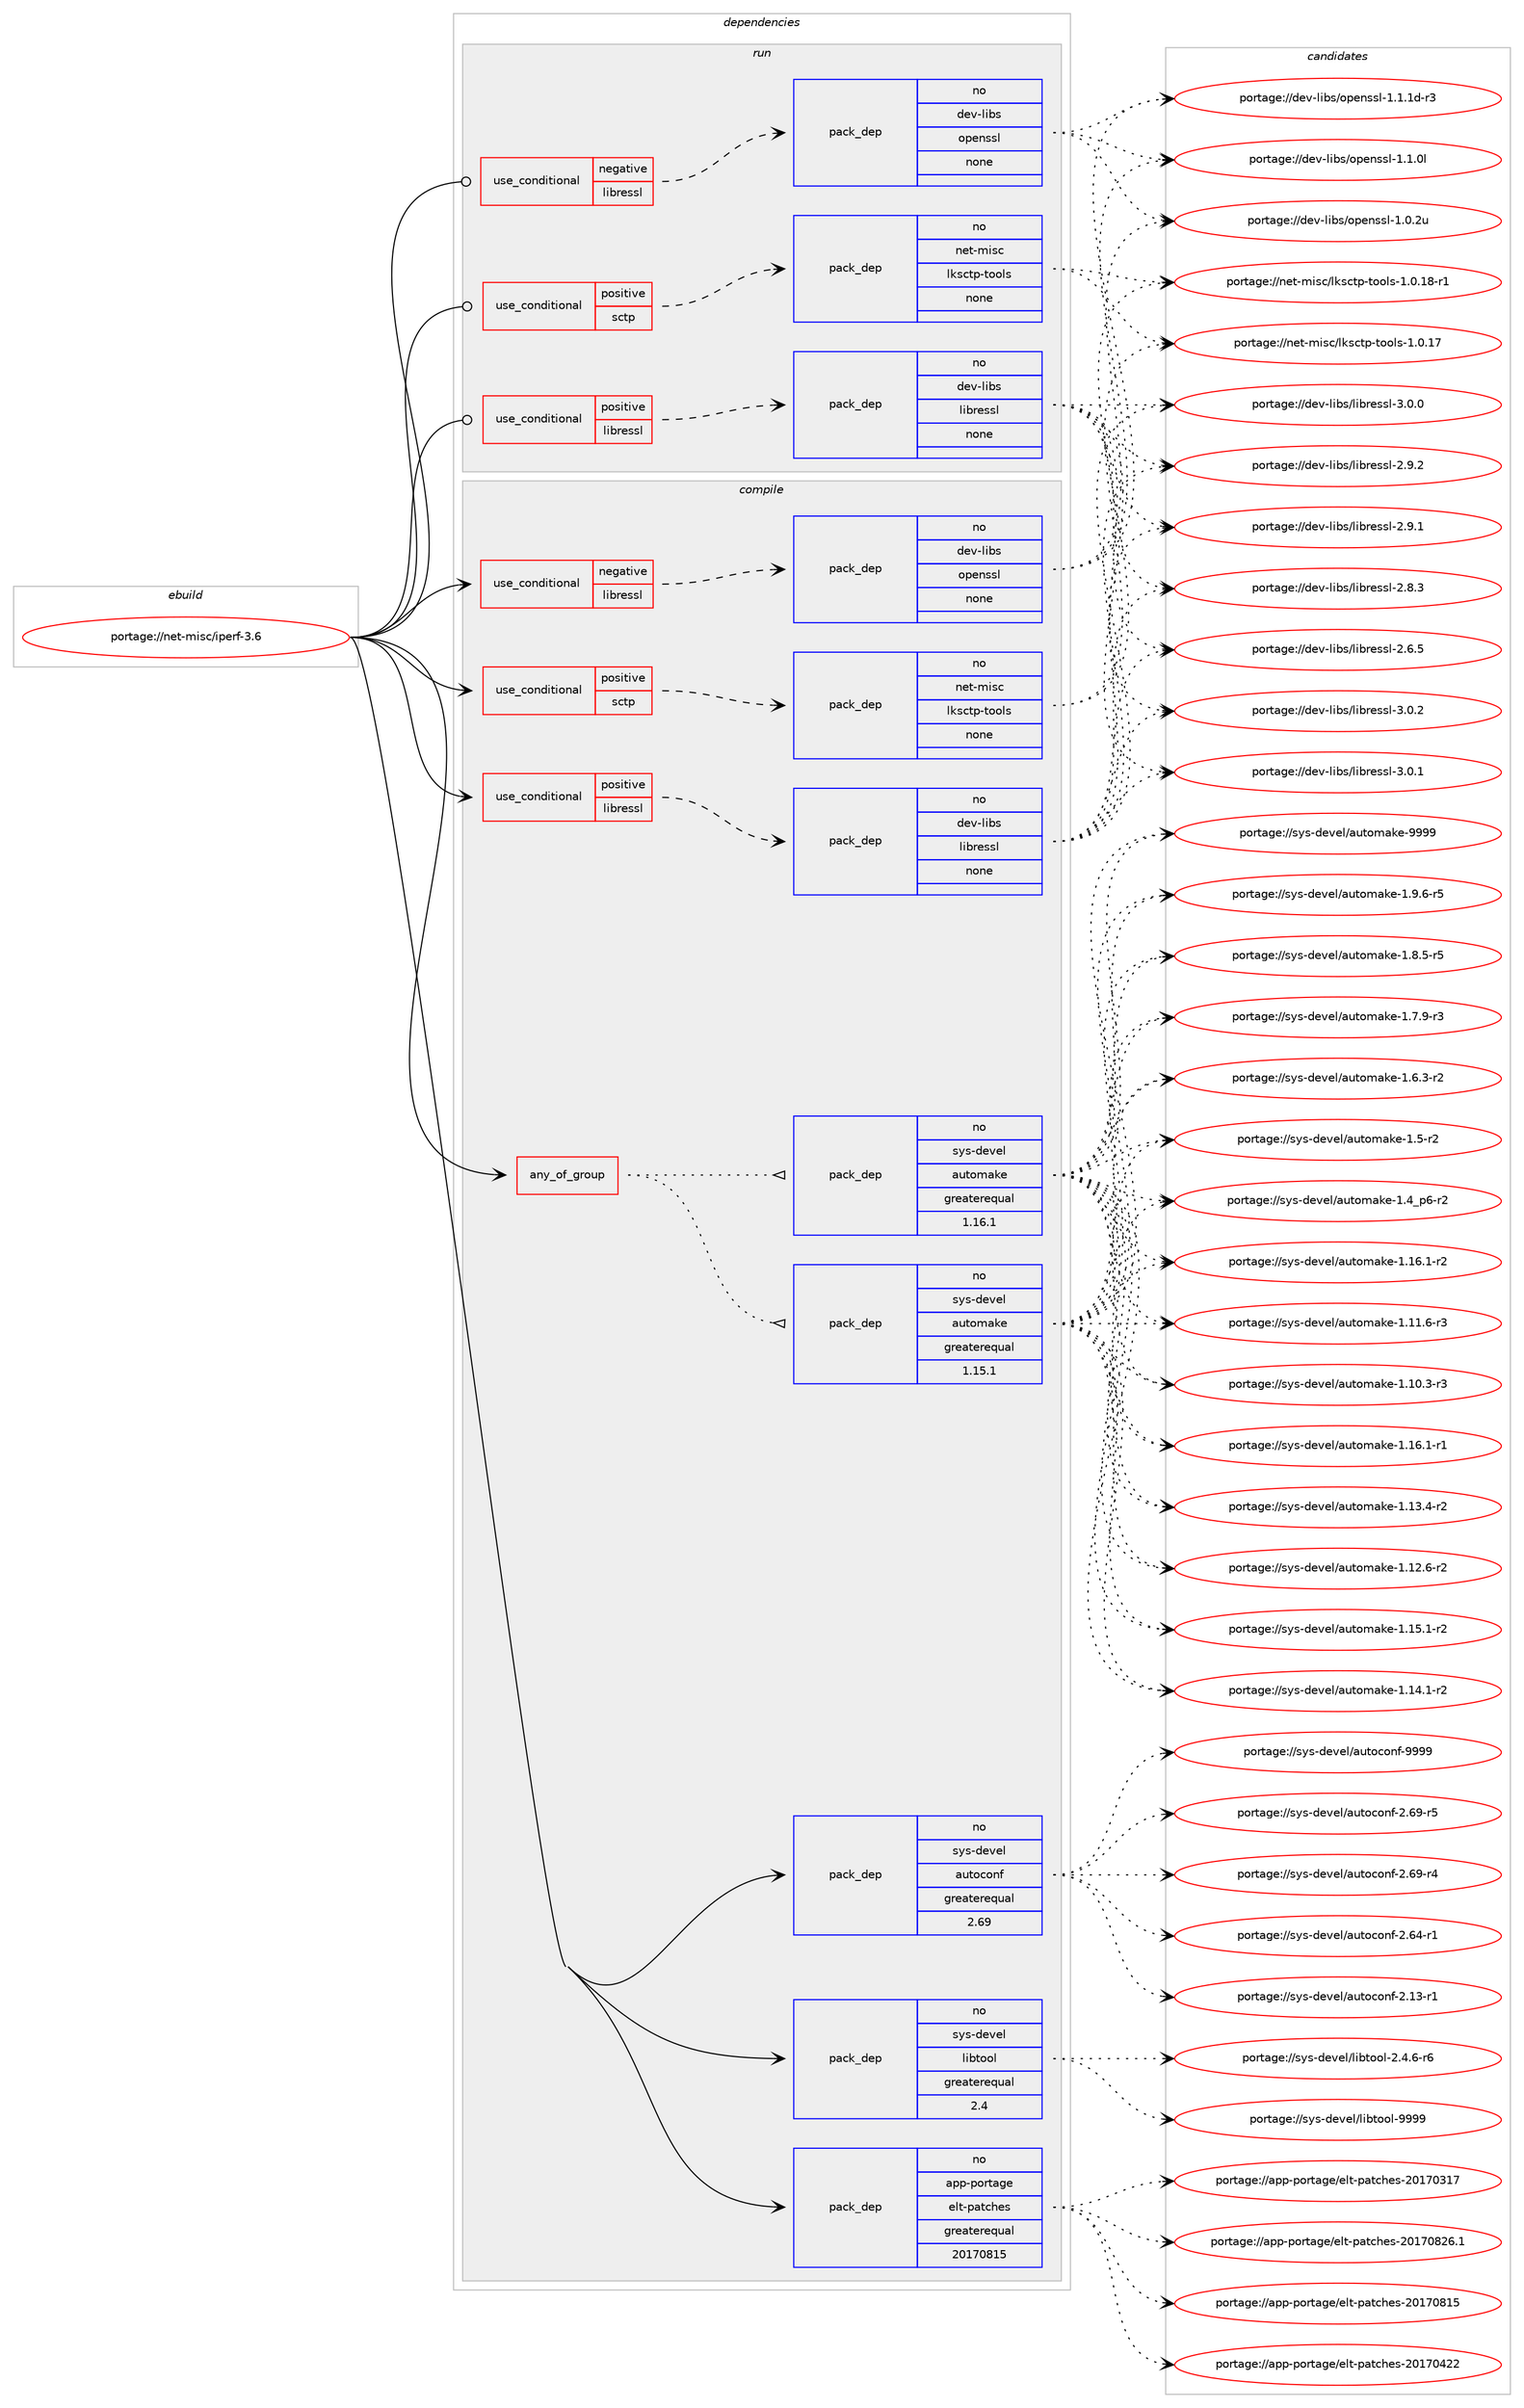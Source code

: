 digraph prolog {

# *************
# Graph options
# *************

newrank=true;
concentrate=true;
compound=true;
graph [rankdir=LR,fontname=Helvetica,fontsize=10,ranksep=1.5];#, ranksep=2.5, nodesep=0.2];
edge  [arrowhead=vee];
node  [fontname=Helvetica,fontsize=10];

# **********
# The ebuild
# **********

subgraph cluster_leftcol {
color=gray;
rank=same;
label=<<i>ebuild</i>>;
id [label="portage://net-misc/iperf-3.6", color=red, width=4, href="../net-misc/iperf-3.6.svg"];
}

# ****************
# The dependencies
# ****************

subgraph cluster_midcol {
color=gray;
label=<<i>dependencies</i>>;
subgraph cluster_compile {
fillcolor="#eeeeee";
style=filled;
label=<<i>compile</i>>;
subgraph any1363 {
dependency73221 [label=<<TABLE BORDER="0" CELLBORDER="1" CELLSPACING="0" CELLPADDING="4"><TR><TD CELLPADDING="10">any_of_group</TD></TR></TABLE>>, shape=none, color=red];subgraph pack57023 {
dependency73222 [label=<<TABLE BORDER="0" CELLBORDER="1" CELLSPACING="0" CELLPADDING="4" WIDTH="220"><TR><TD ROWSPAN="6" CELLPADDING="30">pack_dep</TD></TR><TR><TD WIDTH="110">no</TD></TR><TR><TD>sys-devel</TD></TR><TR><TD>automake</TD></TR><TR><TD>greaterequal</TD></TR><TR><TD>1.16.1</TD></TR></TABLE>>, shape=none, color=blue];
}
dependency73221:e -> dependency73222:w [weight=20,style="dotted",arrowhead="oinv"];
subgraph pack57024 {
dependency73223 [label=<<TABLE BORDER="0" CELLBORDER="1" CELLSPACING="0" CELLPADDING="4" WIDTH="220"><TR><TD ROWSPAN="6" CELLPADDING="30">pack_dep</TD></TR><TR><TD WIDTH="110">no</TD></TR><TR><TD>sys-devel</TD></TR><TR><TD>automake</TD></TR><TR><TD>greaterequal</TD></TR><TR><TD>1.15.1</TD></TR></TABLE>>, shape=none, color=blue];
}
dependency73221:e -> dependency73223:w [weight=20,style="dotted",arrowhead="oinv"];
}
id:e -> dependency73221:w [weight=20,style="solid",arrowhead="vee"];
subgraph cond14771 {
dependency73224 [label=<<TABLE BORDER="0" CELLBORDER="1" CELLSPACING="0" CELLPADDING="4"><TR><TD ROWSPAN="3" CELLPADDING="10">use_conditional</TD></TR><TR><TD>negative</TD></TR><TR><TD>libressl</TD></TR></TABLE>>, shape=none, color=red];
subgraph pack57025 {
dependency73225 [label=<<TABLE BORDER="0" CELLBORDER="1" CELLSPACING="0" CELLPADDING="4" WIDTH="220"><TR><TD ROWSPAN="6" CELLPADDING="30">pack_dep</TD></TR><TR><TD WIDTH="110">no</TD></TR><TR><TD>dev-libs</TD></TR><TR><TD>openssl</TD></TR><TR><TD>none</TD></TR><TR><TD></TD></TR></TABLE>>, shape=none, color=blue];
}
dependency73224:e -> dependency73225:w [weight=20,style="dashed",arrowhead="vee"];
}
id:e -> dependency73224:w [weight=20,style="solid",arrowhead="vee"];
subgraph cond14772 {
dependency73226 [label=<<TABLE BORDER="0" CELLBORDER="1" CELLSPACING="0" CELLPADDING="4"><TR><TD ROWSPAN="3" CELLPADDING="10">use_conditional</TD></TR><TR><TD>positive</TD></TR><TR><TD>libressl</TD></TR></TABLE>>, shape=none, color=red];
subgraph pack57026 {
dependency73227 [label=<<TABLE BORDER="0" CELLBORDER="1" CELLSPACING="0" CELLPADDING="4" WIDTH="220"><TR><TD ROWSPAN="6" CELLPADDING="30">pack_dep</TD></TR><TR><TD WIDTH="110">no</TD></TR><TR><TD>dev-libs</TD></TR><TR><TD>libressl</TD></TR><TR><TD>none</TD></TR><TR><TD></TD></TR></TABLE>>, shape=none, color=blue];
}
dependency73226:e -> dependency73227:w [weight=20,style="dashed",arrowhead="vee"];
}
id:e -> dependency73226:w [weight=20,style="solid",arrowhead="vee"];
subgraph cond14773 {
dependency73228 [label=<<TABLE BORDER="0" CELLBORDER="1" CELLSPACING="0" CELLPADDING="4"><TR><TD ROWSPAN="3" CELLPADDING="10">use_conditional</TD></TR><TR><TD>positive</TD></TR><TR><TD>sctp</TD></TR></TABLE>>, shape=none, color=red];
subgraph pack57027 {
dependency73229 [label=<<TABLE BORDER="0" CELLBORDER="1" CELLSPACING="0" CELLPADDING="4" WIDTH="220"><TR><TD ROWSPAN="6" CELLPADDING="30">pack_dep</TD></TR><TR><TD WIDTH="110">no</TD></TR><TR><TD>net-misc</TD></TR><TR><TD>lksctp-tools</TD></TR><TR><TD>none</TD></TR><TR><TD></TD></TR></TABLE>>, shape=none, color=blue];
}
dependency73228:e -> dependency73229:w [weight=20,style="dashed",arrowhead="vee"];
}
id:e -> dependency73228:w [weight=20,style="solid",arrowhead="vee"];
subgraph pack57028 {
dependency73230 [label=<<TABLE BORDER="0" CELLBORDER="1" CELLSPACING="0" CELLPADDING="4" WIDTH="220"><TR><TD ROWSPAN="6" CELLPADDING="30">pack_dep</TD></TR><TR><TD WIDTH="110">no</TD></TR><TR><TD>app-portage</TD></TR><TR><TD>elt-patches</TD></TR><TR><TD>greaterequal</TD></TR><TR><TD>20170815</TD></TR></TABLE>>, shape=none, color=blue];
}
id:e -> dependency73230:w [weight=20,style="solid",arrowhead="vee"];
subgraph pack57029 {
dependency73231 [label=<<TABLE BORDER="0" CELLBORDER="1" CELLSPACING="0" CELLPADDING="4" WIDTH="220"><TR><TD ROWSPAN="6" CELLPADDING="30">pack_dep</TD></TR><TR><TD WIDTH="110">no</TD></TR><TR><TD>sys-devel</TD></TR><TR><TD>autoconf</TD></TR><TR><TD>greaterequal</TD></TR><TR><TD>2.69</TD></TR></TABLE>>, shape=none, color=blue];
}
id:e -> dependency73231:w [weight=20,style="solid",arrowhead="vee"];
subgraph pack57030 {
dependency73232 [label=<<TABLE BORDER="0" CELLBORDER="1" CELLSPACING="0" CELLPADDING="4" WIDTH="220"><TR><TD ROWSPAN="6" CELLPADDING="30">pack_dep</TD></TR><TR><TD WIDTH="110">no</TD></TR><TR><TD>sys-devel</TD></TR><TR><TD>libtool</TD></TR><TR><TD>greaterequal</TD></TR><TR><TD>2.4</TD></TR></TABLE>>, shape=none, color=blue];
}
id:e -> dependency73232:w [weight=20,style="solid",arrowhead="vee"];
}
subgraph cluster_compileandrun {
fillcolor="#eeeeee";
style=filled;
label=<<i>compile and run</i>>;
}
subgraph cluster_run {
fillcolor="#eeeeee";
style=filled;
label=<<i>run</i>>;
subgraph cond14774 {
dependency73233 [label=<<TABLE BORDER="0" CELLBORDER="1" CELLSPACING="0" CELLPADDING="4"><TR><TD ROWSPAN="3" CELLPADDING="10">use_conditional</TD></TR><TR><TD>negative</TD></TR><TR><TD>libressl</TD></TR></TABLE>>, shape=none, color=red];
subgraph pack57031 {
dependency73234 [label=<<TABLE BORDER="0" CELLBORDER="1" CELLSPACING="0" CELLPADDING="4" WIDTH="220"><TR><TD ROWSPAN="6" CELLPADDING="30">pack_dep</TD></TR><TR><TD WIDTH="110">no</TD></TR><TR><TD>dev-libs</TD></TR><TR><TD>openssl</TD></TR><TR><TD>none</TD></TR><TR><TD></TD></TR></TABLE>>, shape=none, color=blue];
}
dependency73233:e -> dependency73234:w [weight=20,style="dashed",arrowhead="vee"];
}
id:e -> dependency73233:w [weight=20,style="solid",arrowhead="odot"];
subgraph cond14775 {
dependency73235 [label=<<TABLE BORDER="0" CELLBORDER="1" CELLSPACING="0" CELLPADDING="4"><TR><TD ROWSPAN="3" CELLPADDING="10">use_conditional</TD></TR><TR><TD>positive</TD></TR><TR><TD>libressl</TD></TR></TABLE>>, shape=none, color=red];
subgraph pack57032 {
dependency73236 [label=<<TABLE BORDER="0" CELLBORDER="1" CELLSPACING="0" CELLPADDING="4" WIDTH="220"><TR><TD ROWSPAN="6" CELLPADDING="30">pack_dep</TD></TR><TR><TD WIDTH="110">no</TD></TR><TR><TD>dev-libs</TD></TR><TR><TD>libressl</TD></TR><TR><TD>none</TD></TR><TR><TD></TD></TR></TABLE>>, shape=none, color=blue];
}
dependency73235:e -> dependency73236:w [weight=20,style="dashed",arrowhead="vee"];
}
id:e -> dependency73235:w [weight=20,style="solid",arrowhead="odot"];
subgraph cond14776 {
dependency73237 [label=<<TABLE BORDER="0" CELLBORDER="1" CELLSPACING="0" CELLPADDING="4"><TR><TD ROWSPAN="3" CELLPADDING="10">use_conditional</TD></TR><TR><TD>positive</TD></TR><TR><TD>sctp</TD></TR></TABLE>>, shape=none, color=red];
subgraph pack57033 {
dependency73238 [label=<<TABLE BORDER="0" CELLBORDER="1" CELLSPACING="0" CELLPADDING="4" WIDTH="220"><TR><TD ROWSPAN="6" CELLPADDING="30">pack_dep</TD></TR><TR><TD WIDTH="110">no</TD></TR><TR><TD>net-misc</TD></TR><TR><TD>lksctp-tools</TD></TR><TR><TD>none</TD></TR><TR><TD></TD></TR></TABLE>>, shape=none, color=blue];
}
dependency73237:e -> dependency73238:w [weight=20,style="dashed",arrowhead="vee"];
}
id:e -> dependency73237:w [weight=20,style="solid",arrowhead="odot"];
}
}

# **************
# The candidates
# **************

subgraph cluster_choices {
rank=same;
color=gray;
label=<<i>candidates</i>>;

subgraph choice57023 {
color=black;
nodesep=1;
choice115121115451001011181011084797117116111109971071014557575757 [label="portage://sys-devel/automake-9999", color=red, width=4,href="../sys-devel/automake-9999.svg"];
choice115121115451001011181011084797117116111109971071014549465746544511453 [label="portage://sys-devel/automake-1.9.6-r5", color=red, width=4,href="../sys-devel/automake-1.9.6-r5.svg"];
choice115121115451001011181011084797117116111109971071014549465646534511453 [label="portage://sys-devel/automake-1.8.5-r5", color=red, width=4,href="../sys-devel/automake-1.8.5-r5.svg"];
choice115121115451001011181011084797117116111109971071014549465546574511451 [label="portage://sys-devel/automake-1.7.9-r3", color=red, width=4,href="../sys-devel/automake-1.7.9-r3.svg"];
choice115121115451001011181011084797117116111109971071014549465446514511450 [label="portage://sys-devel/automake-1.6.3-r2", color=red, width=4,href="../sys-devel/automake-1.6.3-r2.svg"];
choice11512111545100101118101108479711711611110997107101454946534511450 [label="portage://sys-devel/automake-1.5-r2", color=red, width=4,href="../sys-devel/automake-1.5-r2.svg"];
choice115121115451001011181011084797117116111109971071014549465295112544511450 [label="portage://sys-devel/automake-1.4_p6-r2", color=red, width=4,href="../sys-devel/automake-1.4_p6-r2.svg"];
choice11512111545100101118101108479711711611110997107101454946495446494511450 [label="portage://sys-devel/automake-1.16.1-r2", color=red, width=4,href="../sys-devel/automake-1.16.1-r2.svg"];
choice11512111545100101118101108479711711611110997107101454946495446494511449 [label="portage://sys-devel/automake-1.16.1-r1", color=red, width=4,href="../sys-devel/automake-1.16.1-r1.svg"];
choice11512111545100101118101108479711711611110997107101454946495346494511450 [label="portage://sys-devel/automake-1.15.1-r2", color=red, width=4,href="../sys-devel/automake-1.15.1-r2.svg"];
choice11512111545100101118101108479711711611110997107101454946495246494511450 [label="portage://sys-devel/automake-1.14.1-r2", color=red, width=4,href="../sys-devel/automake-1.14.1-r2.svg"];
choice11512111545100101118101108479711711611110997107101454946495146524511450 [label="portage://sys-devel/automake-1.13.4-r2", color=red, width=4,href="../sys-devel/automake-1.13.4-r2.svg"];
choice11512111545100101118101108479711711611110997107101454946495046544511450 [label="portage://sys-devel/automake-1.12.6-r2", color=red, width=4,href="../sys-devel/automake-1.12.6-r2.svg"];
choice11512111545100101118101108479711711611110997107101454946494946544511451 [label="portage://sys-devel/automake-1.11.6-r3", color=red, width=4,href="../sys-devel/automake-1.11.6-r3.svg"];
choice11512111545100101118101108479711711611110997107101454946494846514511451 [label="portage://sys-devel/automake-1.10.3-r3", color=red, width=4,href="../sys-devel/automake-1.10.3-r3.svg"];
dependency73222:e -> choice115121115451001011181011084797117116111109971071014557575757:w [style=dotted,weight="100"];
dependency73222:e -> choice115121115451001011181011084797117116111109971071014549465746544511453:w [style=dotted,weight="100"];
dependency73222:e -> choice115121115451001011181011084797117116111109971071014549465646534511453:w [style=dotted,weight="100"];
dependency73222:e -> choice115121115451001011181011084797117116111109971071014549465546574511451:w [style=dotted,weight="100"];
dependency73222:e -> choice115121115451001011181011084797117116111109971071014549465446514511450:w [style=dotted,weight="100"];
dependency73222:e -> choice11512111545100101118101108479711711611110997107101454946534511450:w [style=dotted,weight="100"];
dependency73222:e -> choice115121115451001011181011084797117116111109971071014549465295112544511450:w [style=dotted,weight="100"];
dependency73222:e -> choice11512111545100101118101108479711711611110997107101454946495446494511450:w [style=dotted,weight="100"];
dependency73222:e -> choice11512111545100101118101108479711711611110997107101454946495446494511449:w [style=dotted,weight="100"];
dependency73222:e -> choice11512111545100101118101108479711711611110997107101454946495346494511450:w [style=dotted,weight="100"];
dependency73222:e -> choice11512111545100101118101108479711711611110997107101454946495246494511450:w [style=dotted,weight="100"];
dependency73222:e -> choice11512111545100101118101108479711711611110997107101454946495146524511450:w [style=dotted,weight="100"];
dependency73222:e -> choice11512111545100101118101108479711711611110997107101454946495046544511450:w [style=dotted,weight="100"];
dependency73222:e -> choice11512111545100101118101108479711711611110997107101454946494946544511451:w [style=dotted,weight="100"];
dependency73222:e -> choice11512111545100101118101108479711711611110997107101454946494846514511451:w [style=dotted,weight="100"];
}
subgraph choice57024 {
color=black;
nodesep=1;
choice115121115451001011181011084797117116111109971071014557575757 [label="portage://sys-devel/automake-9999", color=red, width=4,href="../sys-devel/automake-9999.svg"];
choice115121115451001011181011084797117116111109971071014549465746544511453 [label="portage://sys-devel/automake-1.9.6-r5", color=red, width=4,href="../sys-devel/automake-1.9.6-r5.svg"];
choice115121115451001011181011084797117116111109971071014549465646534511453 [label="portage://sys-devel/automake-1.8.5-r5", color=red, width=4,href="../sys-devel/automake-1.8.5-r5.svg"];
choice115121115451001011181011084797117116111109971071014549465546574511451 [label="portage://sys-devel/automake-1.7.9-r3", color=red, width=4,href="../sys-devel/automake-1.7.9-r3.svg"];
choice115121115451001011181011084797117116111109971071014549465446514511450 [label="portage://sys-devel/automake-1.6.3-r2", color=red, width=4,href="../sys-devel/automake-1.6.3-r2.svg"];
choice11512111545100101118101108479711711611110997107101454946534511450 [label="portage://sys-devel/automake-1.5-r2", color=red, width=4,href="../sys-devel/automake-1.5-r2.svg"];
choice115121115451001011181011084797117116111109971071014549465295112544511450 [label="portage://sys-devel/automake-1.4_p6-r2", color=red, width=4,href="../sys-devel/automake-1.4_p6-r2.svg"];
choice11512111545100101118101108479711711611110997107101454946495446494511450 [label="portage://sys-devel/automake-1.16.1-r2", color=red, width=4,href="../sys-devel/automake-1.16.1-r2.svg"];
choice11512111545100101118101108479711711611110997107101454946495446494511449 [label="portage://sys-devel/automake-1.16.1-r1", color=red, width=4,href="../sys-devel/automake-1.16.1-r1.svg"];
choice11512111545100101118101108479711711611110997107101454946495346494511450 [label="portage://sys-devel/automake-1.15.1-r2", color=red, width=4,href="../sys-devel/automake-1.15.1-r2.svg"];
choice11512111545100101118101108479711711611110997107101454946495246494511450 [label="portage://sys-devel/automake-1.14.1-r2", color=red, width=4,href="../sys-devel/automake-1.14.1-r2.svg"];
choice11512111545100101118101108479711711611110997107101454946495146524511450 [label="portage://sys-devel/automake-1.13.4-r2", color=red, width=4,href="../sys-devel/automake-1.13.4-r2.svg"];
choice11512111545100101118101108479711711611110997107101454946495046544511450 [label="portage://sys-devel/automake-1.12.6-r2", color=red, width=4,href="../sys-devel/automake-1.12.6-r2.svg"];
choice11512111545100101118101108479711711611110997107101454946494946544511451 [label="portage://sys-devel/automake-1.11.6-r3", color=red, width=4,href="../sys-devel/automake-1.11.6-r3.svg"];
choice11512111545100101118101108479711711611110997107101454946494846514511451 [label="portage://sys-devel/automake-1.10.3-r3", color=red, width=4,href="../sys-devel/automake-1.10.3-r3.svg"];
dependency73223:e -> choice115121115451001011181011084797117116111109971071014557575757:w [style=dotted,weight="100"];
dependency73223:e -> choice115121115451001011181011084797117116111109971071014549465746544511453:w [style=dotted,weight="100"];
dependency73223:e -> choice115121115451001011181011084797117116111109971071014549465646534511453:w [style=dotted,weight="100"];
dependency73223:e -> choice115121115451001011181011084797117116111109971071014549465546574511451:w [style=dotted,weight="100"];
dependency73223:e -> choice115121115451001011181011084797117116111109971071014549465446514511450:w [style=dotted,weight="100"];
dependency73223:e -> choice11512111545100101118101108479711711611110997107101454946534511450:w [style=dotted,weight="100"];
dependency73223:e -> choice115121115451001011181011084797117116111109971071014549465295112544511450:w [style=dotted,weight="100"];
dependency73223:e -> choice11512111545100101118101108479711711611110997107101454946495446494511450:w [style=dotted,weight="100"];
dependency73223:e -> choice11512111545100101118101108479711711611110997107101454946495446494511449:w [style=dotted,weight="100"];
dependency73223:e -> choice11512111545100101118101108479711711611110997107101454946495346494511450:w [style=dotted,weight="100"];
dependency73223:e -> choice11512111545100101118101108479711711611110997107101454946495246494511450:w [style=dotted,weight="100"];
dependency73223:e -> choice11512111545100101118101108479711711611110997107101454946495146524511450:w [style=dotted,weight="100"];
dependency73223:e -> choice11512111545100101118101108479711711611110997107101454946495046544511450:w [style=dotted,weight="100"];
dependency73223:e -> choice11512111545100101118101108479711711611110997107101454946494946544511451:w [style=dotted,weight="100"];
dependency73223:e -> choice11512111545100101118101108479711711611110997107101454946494846514511451:w [style=dotted,weight="100"];
}
subgraph choice57025 {
color=black;
nodesep=1;
choice1001011184510810598115471111121011101151151084549464946491004511451 [label="portage://dev-libs/openssl-1.1.1d-r3", color=red, width=4,href="../dev-libs/openssl-1.1.1d-r3.svg"];
choice100101118451081059811547111112101110115115108454946494648108 [label="portage://dev-libs/openssl-1.1.0l", color=red, width=4,href="../dev-libs/openssl-1.1.0l.svg"];
choice100101118451081059811547111112101110115115108454946484650117 [label="portage://dev-libs/openssl-1.0.2u", color=red, width=4,href="../dev-libs/openssl-1.0.2u.svg"];
dependency73225:e -> choice1001011184510810598115471111121011101151151084549464946491004511451:w [style=dotted,weight="100"];
dependency73225:e -> choice100101118451081059811547111112101110115115108454946494648108:w [style=dotted,weight="100"];
dependency73225:e -> choice100101118451081059811547111112101110115115108454946484650117:w [style=dotted,weight="100"];
}
subgraph choice57026 {
color=black;
nodesep=1;
choice10010111845108105981154710810598114101115115108455146484650 [label="portage://dev-libs/libressl-3.0.2", color=red, width=4,href="../dev-libs/libressl-3.0.2.svg"];
choice10010111845108105981154710810598114101115115108455146484649 [label="portage://dev-libs/libressl-3.0.1", color=red, width=4,href="../dev-libs/libressl-3.0.1.svg"];
choice10010111845108105981154710810598114101115115108455146484648 [label="portage://dev-libs/libressl-3.0.0", color=red, width=4,href="../dev-libs/libressl-3.0.0.svg"];
choice10010111845108105981154710810598114101115115108455046574650 [label="portage://dev-libs/libressl-2.9.2", color=red, width=4,href="../dev-libs/libressl-2.9.2.svg"];
choice10010111845108105981154710810598114101115115108455046574649 [label="portage://dev-libs/libressl-2.9.1", color=red, width=4,href="../dev-libs/libressl-2.9.1.svg"];
choice10010111845108105981154710810598114101115115108455046564651 [label="portage://dev-libs/libressl-2.8.3", color=red, width=4,href="../dev-libs/libressl-2.8.3.svg"];
choice10010111845108105981154710810598114101115115108455046544653 [label="portage://dev-libs/libressl-2.6.5", color=red, width=4,href="../dev-libs/libressl-2.6.5.svg"];
dependency73227:e -> choice10010111845108105981154710810598114101115115108455146484650:w [style=dotted,weight="100"];
dependency73227:e -> choice10010111845108105981154710810598114101115115108455146484649:w [style=dotted,weight="100"];
dependency73227:e -> choice10010111845108105981154710810598114101115115108455146484648:w [style=dotted,weight="100"];
dependency73227:e -> choice10010111845108105981154710810598114101115115108455046574650:w [style=dotted,weight="100"];
dependency73227:e -> choice10010111845108105981154710810598114101115115108455046574649:w [style=dotted,weight="100"];
dependency73227:e -> choice10010111845108105981154710810598114101115115108455046564651:w [style=dotted,weight="100"];
dependency73227:e -> choice10010111845108105981154710810598114101115115108455046544653:w [style=dotted,weight="100"];
}
subgraph choice57027 {
color=black;
nodesep=1;
choice1101011164510910511599471081071159911611245116111111108115454946484649564511449 [label="portage://net-misc/lksctp-tools-1.0.18-r1", color=red, width=4,href="../net-misc/lksctp-tools-1.0.18-r1.svg"];
choice110101116451091051159947108107115991161124511611111110811545494648464955 [label="portage://net-misc/lksctp-tools-1.0.17", color=red, width=4,href="../net-misc/lksctp-tools-1.0.17.svg"];
dependency73229:e -> choice1101011164510910511599471081071159911611245116111111108115454946484649564511449:w [style=dotted,weight="100"];
dependency73229:e -> choice110101116451091051159947108107115991161124511611111110811545494648464955:w [style=dotted,weight="100"];
}
subgraph choice57028 {
color=black;
nodesep=1;
choice971121124511211111411697103101471011081164511297116991041011154550484955485650544649 [label="portage://app-portage/elt-patches-20170826.1", color=red, width=4,href="../app-portage/elt-patches-20170826.1.svg"];
choice97112112451121111141169710310147101108116451129711699104101115455048495548564953 [label="portage://app-portage/elt-patches-20170815", color=red, width=4,href="../app-portage/elt-patches-20170815.svg"];
choice97112112451121111141169710310147101108116451129711699104101115455048495548525050 [label="portage://app-portage/elt-patches-20170422", color=red, width=4,href="../app-portage/elt-patches-20170422.svg"];
choice97112112451121111141169710310147101108116451129711699104101115455048495548514955 [label="portage://app-portage/elt-patches-20170317", color=red, width=4,href="../app-portage/elt-patches-20170317.svg"];
dependency73230:e -> choice971121124511211111411697103101471011081164511297116991041011154550484955485650544649:w [style=dotted,weight="100"];
dependency73230:e -> choice97112112451121111141169710310147101108116451129711699104101115455048495548564953:w [style=dotted,weight="100"];
dependency73230:e -> choice97112112451121111141169710310147101108116451129711699104101115455048495548525050:w [style=dotted,weight="100"];
dependency73230:e -> choice97112112451121111141169710310147101108116451129711699104101115455048495548514955:w [style=dotted,weight="100"];
}
subgraph choice57029 {
color=black;
nodesep=1;
choice115121115451001011181011084797117116111991111101024557575757 [label="portage://sys-devel/autoconf-9999", color=red, width=4,href="../sys-devel/autoconf-9999.svg"];
choice1151211154510010111810110847971171161119911111010245504654574511453 [label="portage://sys-devel/autoconf-2.69-r5", color=red, width=4,href="../sys-devel/autoconf-2.69-r5.svg"];
choice1151211154510010111810110847971171161119911111010245504654574511452 [label="portage://sys-devel/autoconf-2.69-r4", color=red, width=4,href="../sys-devel/autoconf-2.69-r4.svg"];
choice1151211154510010111810110847971171161119911111010245504654524511449 [label="portage://sys-devel/autoconf-2.64-r1", color=red, width=4,href="../sys-devel/autoconf-2.64-r1.svg"];
choice1151211154510010111810110847971171161119911111010245504649514511449 [label="portage://sys-devel/autoconf-2.13-r1", color=red, width=4,href="../sys-devel/autoconf-2.13-r1.svg"];
dependency73231:e -> choice115121115451001011181011084797117116111991111101024557575757:w [style=dotted,weight="100"];
dependency73231:e -> choice1151211154510010111810110847971171161119911111010245504654574511453:w [style=dotted,weight="100"];
dependency73231:e -> choice1151211154510010111810110847971171161119911111010245504654574511452:w [style=dotted,weight="100"];
dependency73231:e -> choice1151211154510010111810110847971171161119911111010245504654524511449:w [style=dotted,weight="100"];
dependency73231:e -> choice1151211154510010111810110847971171161119911111010245504649514511449:w [style=dotted,weight="100"];
}
subgraph choice57030 {
color=black;
nodesep=1;
choice1151211154510010111810110847108105981161111111084557575757 [label="portage://sys-devel/libtool-9999", color=red, width=4,href="../sys-devel/libtool-9999.svg"];
choice1151211154510010111810110847108105981161111111084550465246544511454 [label="portage://sys-devel/libtool-2.4.6-r6", color=red, width=4,href="../sys-devel/libtool-2.4.6-r6.svg"];
dependency73232:e -> choice1151211154510010111810110847108105981161111111084557575757:w [style=dotted,weight="100"];
dependency73232:e -> choice1151211154510010111810110847108105981161111111084550465246544511454:w [style=dotted,weight="100"];
}
subgraph choice57031 {
color=black;
nodesep=1;
choice1001011184510810598115471111121011101151151084549464946491004511451 [label="portage://dev-libs/openssl-1.1.1d-r3", color=red, width=4,href="../dev-libs/openssl-1.1.1d-r3.svg"];
choice100101118451081059811547111112101110115115108454946494648108 [label="portage://dev-libs/openssl-1.1.0l", color=red, width=4,href="../dev-libs/openssl-1.1.0l.svg"];
choice100101118451081059811547111112101110115115108454946484650117 [label="portage://dev-libs/openssl-1.0.2u", color=red, width=4,href="../dev-libs/openssl-1.0.2u.svg"];
dependency73234:e -> choice1001011184510810598115471111121011101151151084549464946491004511451:w [style=dotted,weight="100"];
dependency73234:e -> choice100101118451081059811547111112101110115115108454946494648108:w [style=dotted,weight="100"];
dependency73234:e -> choice100101118451081059811547111112101110115115108454946484650117:w [style=dotted,weight="100"];
}
subgraph choice57032 {
color=black;
nodesep=1;
choice10010111845108105981154710810598114101115115108455146484650 [label="portage://dev-libs/libressl-3.0.2", color=red, width=4,href="../dev-libs/libressl-3.0.2.svg"];
choice10010111845108105981154710810598114101115115108455146484649 [label="portage://dev-libs/libressl-3.0.1", color=red, width=4,href="../dev-libs/libressl-3.0.1.svg"];
choice10010111845108105981154710810598114101115115108455146484648 [label="portage://dev-libs/libressl-3.0.0", color=red, width=4,href="../dev-libs/libressl-3.0.0.svg"];
choice10010111845108105981154710810598114101115115108455046574650 [label="portage://dev-libs/libressl-2.9.2", color=red, width=4,href="../dev-libs/libressl-2.9.2.svg"];
choice10010111845108105981154710810598114101115115108455046574649 [label="portage://dev-libs/libressl-2.9.1", color=red, width=4,href="../dev-libs/libressl-2.9.1.svg"];
choice10010111845108105981154710810598114101115115108455046564651 [label="portage://dev-libs/libressl-2.8.3", color=red, width=4,href="../dev-libs/libressl-2.8.3.svg"];
choice10010111845108105981154710810598114101115115108455046544653 [label="portage://dev-libs/libressl-2.6.5", color=red, width=4,href="../dev-libs/libressl-2.6.5.svg"];
dependency73236:e -> choice10010111845108105981154710810598114101115115108455146484650:w [style=dotted,weight="100"];
dependency73236:e -> choice10010111845108105981154710810598114101115115108455146484649:w [style=dotted,weight="100"];
dependency73236:e -> choice10010111845108105981154710810598114101115115108455146484648:w [style=dotted,weight="100"];
dependency73236:e -> choice10010111845108105981154710810598114101115115108455046574650:w [style=dotted,weight="100"];
dependency73236:e -> choice10010111845108105981154710810598114101115115108455046574649:w [style=dotted,weight="100"];
dependency73236:e -> choice10010111845108105981154710810598114101115115108455046564651:w [style=dotted,weight="100"];
dependency73236:e -> choice10010111845108105981154710810598114101115115108455046544653:w [style=dotted,weight="100"];
}
subgraph choice57033 {
color=black;
nodesep=1;
choice1101011164510910511599471081071159911611245116111111108115454946484649564511449 [label="portage://net-misc/lksctp-tools-1.0.18-r1", color=red, width=4,href="../net-misc/lksctp-tools-1.0.18-r1.svg"];
choice110101116451091051159947108107115991161124511611111110811545494648464955 [label="portage://net-misc/lksctp-tools-1.0.17", color=red, width=4,href="../net-misc/lksctp-tools-1.0.17.svg"];
dependency73238:e -> choice1101011164510910511599471081071159911611245116111111108115454946484649564511449:w [style=dotted,weight="100"];
dependency73238:e -> choice110101116451091051159947108107115991161124511611111110811545494648464955:w [style=dotted,weight="100"];
}
}

}
